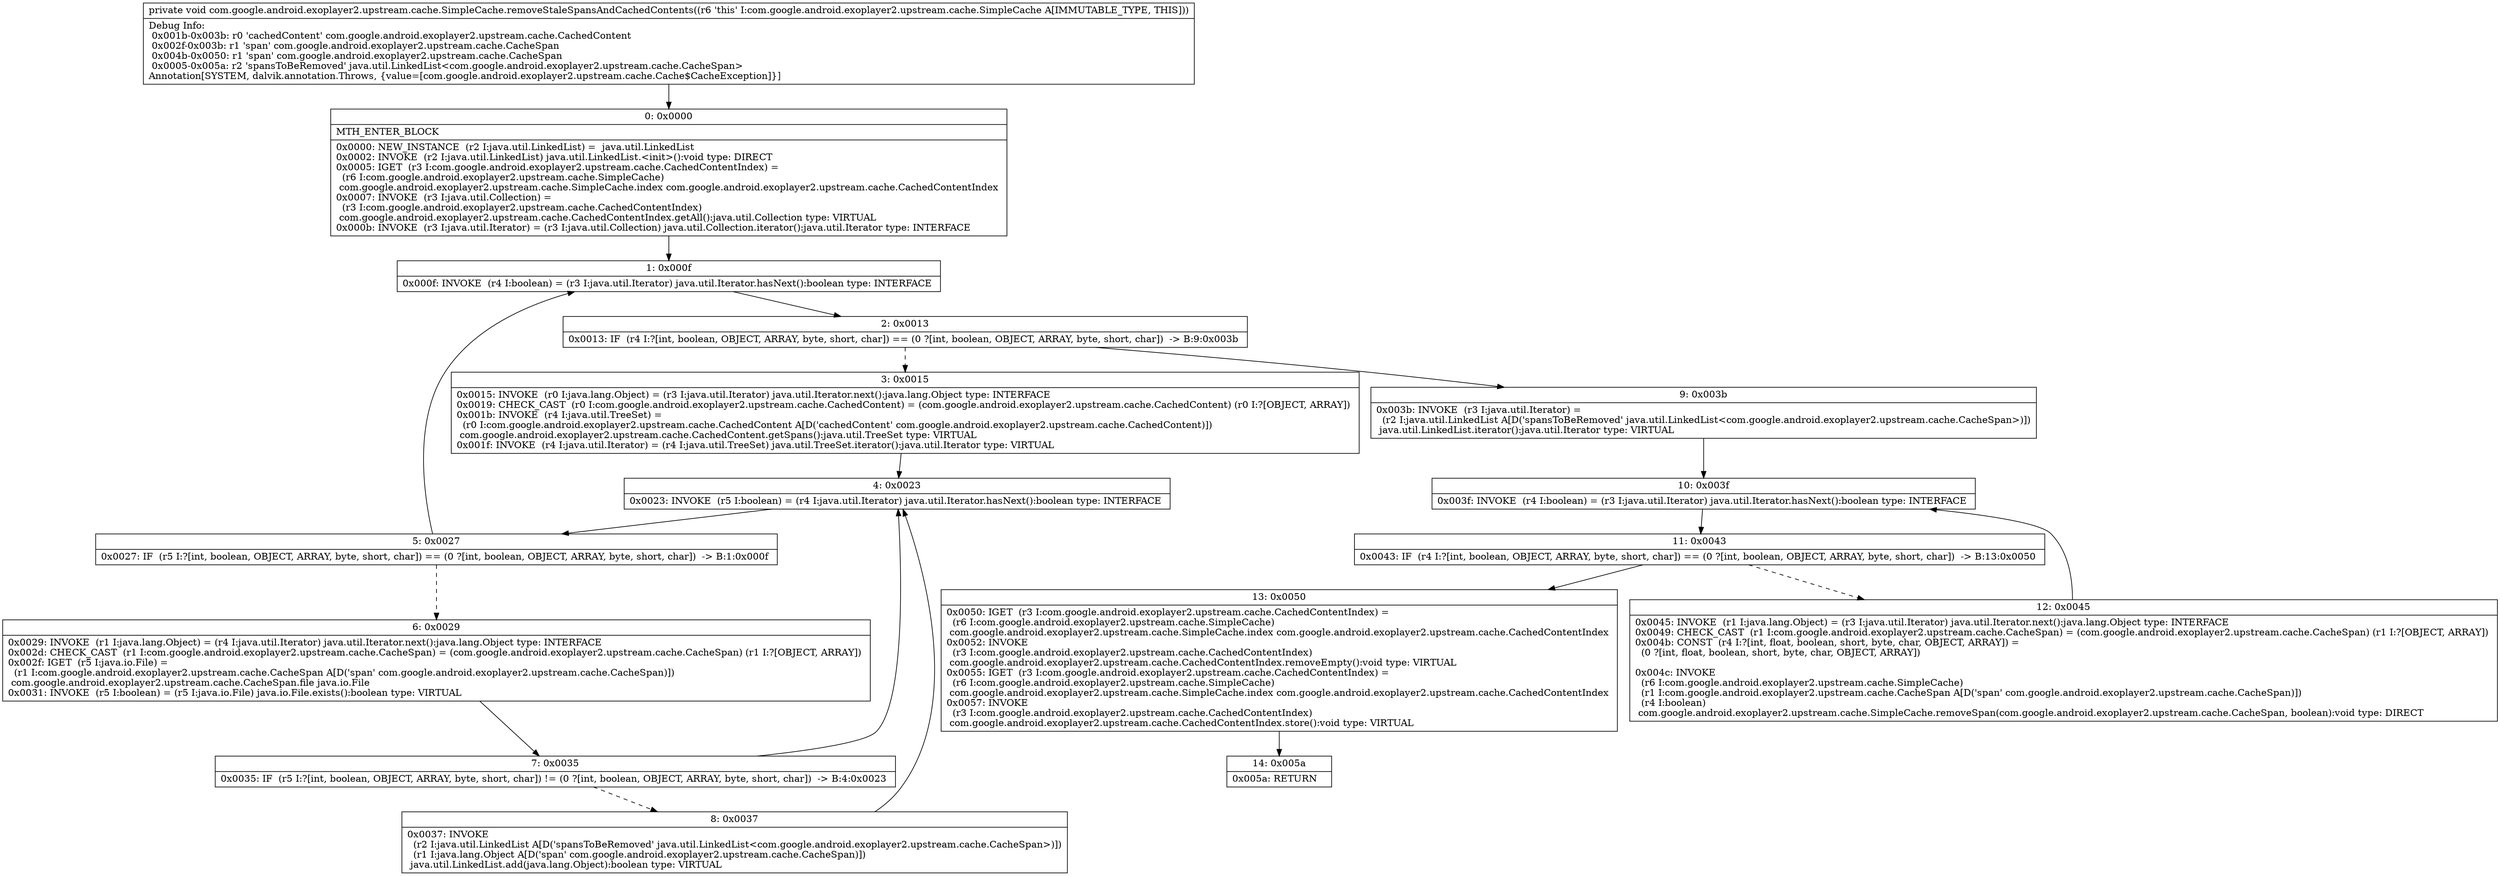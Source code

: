 digraph "CFG forcom.google.android.exoplayer2.upstream.cache.SimpleCache.removeStaleSpansAndCachedContents()V" {
Node_0 [shape=record,label="{0\:\ 0x0000|MTH_ENTER_BLOCK\l|0x0000: NEW_INSTANCE  (r2 I:java.util.LinkedList) =  java.util.LinkedList \l0x0002: INVOKE  (r2 I:java.util.LinkedList) java.util.LinkedList.\<init\>():void type: DIRECT \l0x0005: IGET  (r3 I:com.google.android.exoplayer2.upstream.cache.CachedContentIndex) = \l  (r6 I:com.google.android.exoplayer2.upstream.cache.SimpleCache)\l com.google.android.exoplayer2.upstream.cache.SimpleCache.index com.google.android.exoplayer2.upstream.cache.CachedContentIndex \l0x0007: INVOKE  (r3 I:java.util.Collection) = \l  (r3 I:com.google.android.exoplayer2.upstream.cache.CachedContentIndex)\l com.google.android.exoplayer2.upstream.cache.CachedContentIndex.getAll():java.util.Collection type: VIRTUAL \l0x000b: INVOKE  (r3 I:java.util.Iterator) = (r3 I:java.util.Collection) java.util.Collection.iterator():java.util.Iterator type: INTERFACE \l}"];
Node_1 [shape=record,label="{1\:\ 0x000f|0x000f: INVOKE  (r4 I:boolean) = (r3 I:java.util.Iterator) java.util.Iterator.hasNext():boolean type: INTERFACE \l}"];
Node_2 [shape=record,label="{2\:\ 0x0013|0x0013: IF  (r4 I:?[int, boolean, OBJECT, ARRAY, byte, short, char]) == (0 ?[int, boolean, OBJECT, ARRAY, byte, short, char])  \-\> B:9:0x003b \l}"];
Node_3 [shape=record,label="{3\:\ 0x0015|0x0015: INVOKE  (r0 I:java.lang.Object) = (r3 I:java.util.Iterator) java.util.Iterator.next():java.lang.Object type: INTERFACE \l0x0019: CHECK_CAST  (r0 I:com.google.android.exoplayer2.upstream.cache.CachedContent) = (com.google.android.exoplayer2.upstream.cache.CachedContent) (r0 I:?[OBJECT, ARRAY]) \l0x001b: INVOKE  (r4 I:java.util.TreeSet) = \l  (r0 I:com.google.android.exoplayer2.upstream.cache.CachedContent A[D('cachedContent' com.google.android.exoplayer2.upstream.cache.CachedContent)])\l com.google.android.exoplayer2.upstream.cache.CachedContent.getSpans():java.util.TreeSet type: VIRTUAL \l0x001f: INVOKE  (r4 I:java.util.Iterator) = (r4 I:java.util.TreeSet) java.util.TreeSet.iterator():java.util.Iterator type: VIRTUAL \l}"];
Node_4 [shape=record,label="{4\:\ 0x0023|0x0023: INVOKE  (r5 I:boolean) = (r4 I:java.util.Iterator) java.util.Iterator.hasNext():boolean type: INTERFACE \l}"];
Node_5 [shape=record,label="{5\:\ 0x0027|0x0027: IF  (r5 I:?[int, boolean, OBJECT, ARRAY, byte, short, char]) == (0 ?[int, boolean, OBJECT, ARRAY, byte, short, char])  \-\> B:1:0x000f \l}"];
Node_6 [shape=record,label="{6\:\ 0x0029|0x0029: INVOKE  (r1 I:java.lang.Object) = (r4 I:java.util.Iterator) java.util.Iterator.next():java.lang.Object type: INTERFACE \l0x002d: CHECK_CAST  (r1 I:com.google.android.exoplayer2.upstream.cache.CacheSpan) = (com.google.android.exoplayer2.upstream.cache.CacheSpan) (r1 I:?[OBJECT, ARRAY]) \l0x002f: IGET  (r5 I:java.io.File) = \l  (r1 I:com.google.android.exoplayer2.upstream.cache.CacheSpan A[D('span' com.google.android.exoplayer2.upstream.cache.CacheSpan)])\l com.google.android.exoplayer2.upstream.cache.CacheSpan.file java.io.File \l0x0031: INVOKE  (r5 I:boolean) = (r5 I:java.io.File) java.io.File.exists():boolean type: VIRTUAL \l}"];
Node_7 [shape=record,label="{7\:\ 0x0035|0x0035: IF  (r5 I:?[int, boolean, OBJECT, ARRAY, byte, short, char]) != (0 ?[int, boolean, OBJECT, ARRAY, byte, short, char])  \-\> B:4:0x0023 \l}"];
Node_8 [shape=record,label="{8\:\ 0x0037|0x0037: INVOKE  \l  (r2 I:java.util.LinkedList A[D('spansToBeRemoved' java.util.LinkedList\<com.google.android.exoplayer2.upstream.cache.CacheSpan\>)])\l  (r1 I:java.lang.Object A[D('span' com.google.android.exoplayer2.upstream.cache.CacheSpan)])\l java.util.LinkedList.add(java.lang.Object):boolean type: VIRTUAL \l}"];
Node_9 [shape=record,label="{9\:\ 0x003b|0x003b: INVOKE  (r3 I:java.util.Iterator) = \l  (r2 I:java.util.LinkedList A[D('spansToBeRemoved' java.util.LinkedList\<com.google.android.exoplayer2.upstream.cache.CacheSpan\>)])\l java.util.LinkedList.iterator():java.util.Iterator type: VIRTUAL \l}"];
Node_10 [shape=record,label="{10\:\ 0x003f|0x003f: INVOKE  (r4 I:boolean) = (r3 I:java.util.Iterator) java.util.Iterator.hasNext():boolean type: INTERFACE \l}"];
Node_11 [shape=record,label="{11\:\ 0x0043|0x0043: IF  (r4 I:?[int, boolean, OBJECT, ARRAY, byte, short, char]) == (0 ?[int, boolean, OBJECT, ARRAY, byte, short, char])  \-\> B:13:0x0050 \l}"];
Node_12 [shape=record,label="{12\:\ 0x0045|0x0045: INVOKE  (r1 I:java.lang.Object) = (r3 I:java.util.Iterator) java.util.Iterator.next():java.lang.Object type: INTERFACE \l0x0049: CHECK_CAST  (r1 I:com.google.android.exoplayer2.upstream.cache.CacheSpan) = (com.google.android.exoplayer2.upstream.cache.CacheSpan) (r1 I:?[OBJECT, ARRAY]) \l0x004b: CONST  (r4 I:?[int, float, boolean, short, byte, char, OBJECT, ARRAY]) = \l  (0 ?[int, float, boolean, short, byte, char, OBJECT, ARRAY])\l \l0x004c: INVOKE  \l  (r6 I:com.google.android.exoplayer2.upstream.cache.SimpleCache)\l  (r1 I:com.google.android.exoplayer2.upstream.cache.CacheSpan A[D('span' com.google.android.exoplayer2.upstream.cache.CacheSpan)])\l  (r4 I:boolean)\l com.google.android.exoplayer2.upstream.cache.SimpleCache.removeSpan(com.google.android.exoplayer2.upstream.cache.CacheSpan, boolean):void type: DIRECT \l}"];
Node_13 [shape=record,label="{13\:\ 0x0050|0x0050: IGET  (r3 I:com.google.android.exoplayer2.upstream.cache.CachedContentIndex) = \l  (r6 I:com.google.android.exoplayer2.upstream.cache.SimpleCache)\l com.google.android.exoplayer2.upstream.cache.SimpleCache.index com.google.android.exoplayer2.upstream.cache.CachedContentIndex \l0x0052: INVOKE  \l  (r3 I:com.google.android.exoplayer2.upstream.cache.CachedContentIndex)\l com.google.android.exoplayer2.upstream.cache.CachedContentIndex.removeEmpty():void type: VIRTUAL \l0x0055: IGET  (r3 I:com.google.android.exoplayer2.upstream.cache.CachedContentIndex) = \l  (r6 I:com.google.android.exoplayer2.upstream.cache.SimpleCache)\l com.google.android.exoplayer2.upstream.cache.SimpleCache.index com.google.android.exoplayer2.upstream.cache.CachedContentIndex \l0x0057: INVOKE  \l  (r3 I:com.google.android.exoplayer2.upstream.cache.CachedContentIndex)\l com.google.android.exoplayer2.upstream.cache.CachedContentIndex.store():void type: VIRTUAL \l}"];
Node_14 [shape=record,label="{14\:\ 0x005a|0x005a: RETURN   \l}"];
MethodNode[shape=record,label="{private void com.google.android.exoplayer2.upstream.cache.SimpleCache.removeStaleSpansAndCachedContents((r6 'this' I:com.google.android.exoplayer2.upstream.cache.SimpleCache A[IMMUTABLE_TYPE, THIS]))  | Debug Info:\l  0x001b\-0x003b: r0 'cachedContent' com.google.android.exoplayer2.upstream.cache.CachedContent\l  0x002f\-0x003b: r1 'span' com.google.android.exoplayer2.upstream.cache.CacheSpan\l  0x004b\-0x0050: r1 'span' com.google.android.exoplayer2.upstream.cache.CacheSpan\l  0x0005\-0x005a: r2 'spansToBeRemoved' java.util.LinkedList\<com.google.android.exoplayer2.upstream.cache.CacheSpan\>\lAnnotation[SYSTEM, dalvik.annotation.Throws, \{value=[com.google.android.exoplayer2.upstream.cache.Cache$CacheException]\}]\l}"];
MethodNode -> Node_0;
Node_0 -> Node_1;
Node_1 -> Node_2;
Node_2 -> Node_3[style=dashed];
Node_2 -> Node_9;
Node_3 -> Node_4;
Node_4 -> Node_5;
Node_5 -> Node_1;
Node_5 -> Node_6[style=dashed];
Node_6 -> Node_7;
Node_7 -> Node_4;
Node_7 -> Node_8[style=dashed];
Node_8 -> Node_4;
Node_9 -> Node_10;
Node_10 -> Node_11;
Node_11 -> Node_12[style=dashed];
Node_11 -> Node_13;
Node_12 -> Node_10;
Node_13 -> Node_14;
}


